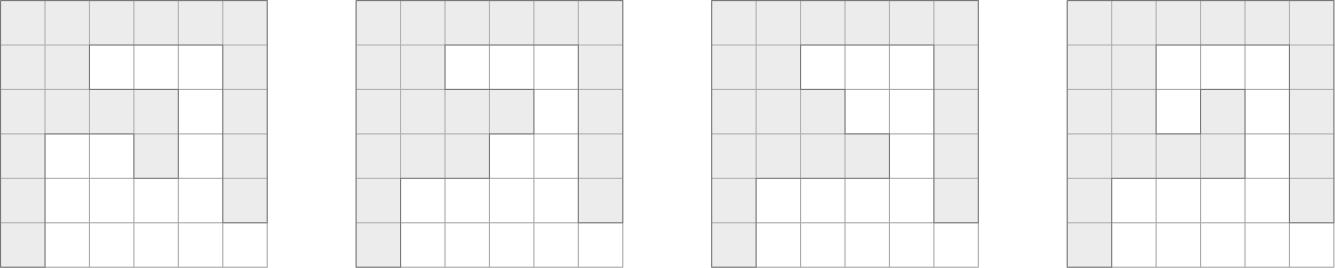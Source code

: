 <?xml version="1.0"?>
<!DOCTYPE ipe SYSTEM "ipe.dtd">
<ipe version="70206" creator="Ipe 7.2.7">
<info created="D:20191111120449" modified="D:20191111155625"/>
<ipestyle name="basic">
<symbol name="arrow/arc(spx)">
<path stroke="sym-stroke" fill="sym-stroke" pen="sym-pen">
0 0 m
-1 0.333 l
-1 -0.333 l
h
</path>
</symbol>
<symbol name="arrow/farc(spx)">
<path stroke="sym-stroke" fill="white" pen="sym-pen">
0 0 m
-1 0.333 l
-1 -0.333 l
h
</path>
</symbol>
<symbol name="arrow/ptarc(spx)">
<path stroke="sym-stroke" fill="sym-stroke" pen="sym-pen">
0 0 m
-1 0.333 l
-0.8 0 l
-1 -0.333 l
h
</path>
</symbol>
<symbol name="arrow/fptarc(spx)">
<path stroke="sym-stroke" fill="white" pen="sym-pen">
0 0 m
-1 0.333 l
-0.8 0 l
-1 -0.333 l
h
</path>
</symbol>
<symbol name="mark/circle(sx)" transformations="translations">
<path fill="sym-stroke">
0.6 0 0 0.6 0 0 e
0.4 0 0 0.4 0 0 e
</path>
</symbol>
<symbol name="mark/disk(sx)" transformations="translations">
<path fill="sym-stroke">
0.6 0 0 0.6 0 0 e
</path>
</symbol>
<symbol name="mark/fdisk(sfx)" transformations="translations">
<group>
<path fill="sym-fill">
0.5 0 0 0.5 0 0 e
</path>
<path fill="sym-stroke" fillrule="eofill">
0.6 0 0 0.6 0 0 e
0.4 0 0 0.4 0 0 e
</path>
</group>
</symbol>
<symbol name="mark/box(sx)" transformations="translations">
<path fill="sym-stroke" fillrule="eofill">
-0.6 -0.6 m
0.6 -0.6 l
0.6 0.6 l
-0.6 0.6 l
h
-0.4 -0.4 m
0.4 -0.4 l
0.4 0.4 l
-0.4 0.4 l
h
</path>
</symbol>
<symbol name="mark/square(sx)" transformations="translations">
<path fill="sym-stroke">
-0.6 -0.6 m
0.6 -0.6 l
0.6 0.6 l
-0.6 0.6 l
h
</path>
</symbol>
<symbol name="mark/fsquare(sfx)" transformations="translations">
<group>
<path fill="sym-fill">
-0.5 -0.5 m
0.5 -0.5 l
0.5 0.5 l
-0.5 0.5 l
h
</path>
<path fill="sym-stroke" fillrule="eofill">
-0.6 -0.6 m
0.6 -0.6 l
0.6 0.6 l
-0.6 0.6 l
h
-0.4 -0.4 m
0.4 -0.4 l
0.4 0.4 l
-0.4 0.4 l
h
</path>
</group>
</symbol>
<symbol name="mark/cross(sx)" transformations="translations">
<group>
<path fill="sym-stroke">
-0.43 -0.57 m
0.57 0.43 l
0.43 0.57 l
-0.57 -0.43 l
h
</path>
<path fill="sym-stroke">
-0.43 0.57 m
0.57 -0.43 l
0.43 -0.57 l
-0.57 0.43 l
h
</path>
</group>
</symbol>
<symbol name="arrow/fnormal(spx)">
<path stroke="sym-stroke" fill="white" pen="sym-pen">
0 0 m
-1 0.333 l
-1 -0.333 l
h
</path>
</symbol>
<symbol name="arrow/pointed(spx)">
<path stroke="sym-stroke" fill="sym-stroke" pen="sym-pen">
0 0 m
-1 0.333 l
-0.8 0 l
-1 -0.333 l
h
</path>
</symbol>
<symbol name="arrow/fpointed(spx)">
<path stroke="sym-stroke" fill="white" pen="sym-pen">
0 0 m
-1 0.333 l
-0.8 0 l
-1 -0.333 l
h
</path>
</symbol>
<symbol name="arrow/linear(spx)">
<path stroke="sym-stroke" pen="sym-pen">
-1 0.333 m
0 0 l
-1 -0.333 l
</path>
</symbol>
<symbol name="arrow/fdouble(spx)">
<path stroke="sym-stroke" fill="white" pen="sym-pen">
0 0 m
-1 0.333 l
-1 -0.333 l
h
-1 0 m
-2 0.333 l
-2 -0.333 l
h
</path>
</symbol>
<symbol name="arrow/double(spx)">
<path stroke="sym-stroke" fill="sym-stroke" pen="sym-pen">
0 0 m
-1 0.333 l
-1 -0.333 l
h
-1 0 m
-2 0.333 l
-2 -0.333 l
h
</path>
</symbol>
<pen name="heavier" value="0.8"/>
<pen name="fat" value="1.2"/>
<pen name="ultrafat" value="2"/>
<symbolsize name="large" value="5"/>
<symbolsize name="small" value="2"/>
<symbolsize name="tiny" value="1.1"/>
<arrowsize name="large" value="10"/>
<arrowsize name="small" value="5"/>
<arrowsize name="tiny" value="3"/>
<color name="red" value="1 0 0"/>
<color name="green" value="0 1 0"/>
<color name="blue" value="0 0 1"/>
<color name="yellow" value="1 1 0"/>
<color name="orange" value="1 0.647 0"/>
<color name="gold" value="1 0.843 0"/>
<color name="purple" value="0.627 0.125 0.941"/>
<color name="gray" value="0.745"/>
<color name="brown" value="0.647 0.165 0.165"/>
<color name="navy" value="0 0 0.502"/>
<color name="pink" value="1 0.753 0.796"/>
<color name="seagreen" value="0.18 0.545 0.341"/>
<color name="turquoise" value="0.251 0.878 0.816"/>
<color name="violet" value="0.933 0.51 0.933"/>
<color name="darkblue" value="0 0 0.545"/>
<color name="darkcyan" value="0 0.545 0.545"/>
<color name="darkgray" value="0.663"/>
<color name="darkgreen" value="0 0.392 0"/>
<color name="darkmagenta" value="0.545 0 0.545"/>
<color name="darkorange" value="1 0.549 0"/>
<color name="darkred" value="0.545 0 0"/>
<color name="lightblue" value="0.678 0.847 0.902"/>
<color name="lightcyan" value="0.878 1 1"/>
<color name="lightgray" value="0.827"/>
<color name="lightgreen" value="0.565 0.933 0.565"/>
<color name="lightyellow" value="1 1 0.878"/>
<dashstyle name="dashed" value="[4] 0"/>
<dashstyle name="dotted" value="[1 3] 0"/>
<dashstyle name="dash dotted" value="[4 2 1 2] 0"/>
<dashstyle name="dash dot dotted" value="[4 2 1 2 1 2] 0"/>
<textsize name="large" value="\large"/>
<textsize name="Large" value="\Large"/>
<textsize name="LARGE" value="\LARGE"/>
<textsize name="huge" value="\huge"/>
<textsize name="Huge" value="\Huge"/>
<textsize name="small" value="\small"/>
<textsize name="footnote" value="\footnotesize"/>
<textsize name="tiny" value="\tiny"/>
<textstyle name="center" begin="\begin{center}" end="\end{center}"/>
<textstyle name="itemize" begin="\begin{itemize}" end="\end{itemize}"/>
<textstyle name="item" begin="\begin{itemize}\item{}" end="\end{itemize}"/>
<gridsize name="4 pts" value="4"/>
<gridsize name="8 pts (~3 mm)" value="8"/>
<gridsize name="16 pts (~6 mm)" value="16"/>
<gridsize name="32 pts (~12 mm)" value="32"/>
<gridsize name="10 pts (~3.5 mm)" value="10"/>
<gridsize name="20 pts (~7 mm)" value="20"/>
<gridsize name="14 pts (~5 mm)" value="14"/>
<gridsize name="28 pts (~10 mm)" value="28"/>
<gridsize name="56 pts (~20 mm)" value="56"/>
<anglesize name="90 deg" value="90"/>
<anglesize name="60 deg" value="60"/>
<anglesize name="45 deg" value="45"/>
<anglesize name="30 deg" value="30"/>
<anglesize name="22.5 deg" value="22.5"/>
<opacity name="10%" value="0.1"/>
<opacity name="30%" value="0.3"/>
<opacity name="50%" value="0.5"/>
<opacity name="75%" value="0.75"/>
<tiling name="falling" angle="-60" step="4" width="1"/>
<tiling name="rising" angle="30" step="4" width="1"/>
</ipestyle>
<page>
<layer name="alpha"/>
<layer name="beta"/>
<view layers="alpha beta" active="beta"/>
<path layer="alpha" stroke="darkgray">
64 800 m
160 800 l
160 704 l
64 704 l
64 800 l
</path>
<path stroke="darkgray">
64 784 m
160 784 l
160 784 l
</path>
<path stroke="darkgray">
64 768 m
160 768 l
</path>
<path stroke="darkgray">
64 752 m
160 752 l
</path>
<path stroke="darkgray">
64 736 m
160 736 l
</path>
<path stroke="darkgray">
64 720 m
160 720 l
</path>
<path stroke="darkgray">
80 800 m
80 704 l
</path>
<path stroke="darkgray">
96 800 m
96 704 l
</path>
<path stroke="darkgray">
112 800 m
112 704 l
</path>
<path stroke="darkgray">
128 800 m
128 704 l
</path>
<path stroke="darkgray">
144 800 m
144 704 l
</path>
<path matrix="1 0 0 1 128 0" stroke="darkgray">
64 800 m
160 800 l
160 704 l
64 704 l
64 800 l
</path>
<path matrix="1 0 0 1 128 0" stroke="darkgray">
64 784 m
160 784 l
160 784 l
</path>
<path matrix="1 0 0 1 128 0" stroke="darkgray">
64 768 m
160 768 l
</path>
<path matrix="1 0 0 1 128 0" stroke="darkgray">
64 752 m
160 752 l
</path>
<path matrix="1 0 0 1 128 0" stroke="darkgray">
64 736 m
160 736 l
</path>
<path matrix="1 0 0 1 128 0" stroke="darkgray">
64 720 m
160 720 l
</path>
<path matrix="1 0 0 1 128 0" stroke="darkgray">
80 800 m
80 704 l
</path>
<path matrix="1 0 0 1 128 0" stroke="darkgray">
96 800 m
96 704 l
</path>
<path matrix="1 0 0 1 128 0" stroke="darkgray">
112 800 m
112 704 l
</path>
<path matrix="1 0 0 1 128 0" stroke="darkgray">
128 800 m
128 704 l
</path>
<path matrix="1 0 0 1 128 0" stroke="darkgray">
144 800 m
144 704 l
</path>
<path matrix="1 0 0 1 256 0" stroke="darkgray">
64 800 m
160 800 l
160 704 l
64 704 l
64 800 l
</path>
<path matrix="1 0 0 1 256 0" stroke="darkgray">
64 784 m
160 784 l
160 784 l
</path>
<path matrix="1 0 0 1 256 0" stroke="darkgray">
64 768 m
160 768 l
</path>
<path matrix="1 0 0 1 256 0" stroke="darkgray">
64 752 m
160 752 l
</path>
<path matrix="1 0 0 1 256 0" stroke="darkgray">
64 736 m
160 736 l
</path>
<path matrix="1 0 0 1 256 0" stroke="darkgray">
64 720 m
160 720 l
</path>
<path matrix="1 0 0 1 256 0" stroke="darkgray">
80 800 m
80 704 l
</path>
<path matrix="1 0 0 1 256 0" stroke="darkgray">
96 800 m
96 704 l
</path>
<path matrix="1 0 0 1 256 0" stroke="darkgray">
112 800 m
112 704 l
</path>
<path matrix="1 0 0 1 256 0" stroke="darkgray">
128 800 m
128 704 l
</path>
<path matrix="1 0 0 1 256 0" stroke="darkgray">
144 800 m
144 704 l
</path>
<path matrix="1 0 0 1 384 0" stroke="darkgray">
64 800 m
160 800 l
160 704 l
64 704 l
64 800 l
</path>
<path matrix="1 0 0 1 384 0" stroke="darkgray">
64 784 m
160 784 l
160 784 l
</path>
<path matrix="1 0 0 1 384 0" stroke="darkgray">
64 768 m
160 768 l
</path>
<path matrix="1 0 0 1 384 0" stroke="darkgray">
64 752 m
160 752 l
</path>
<path matrix="1 0 0 1 384 0" stroke="darkgray">
64 736 m
160 736 l
</path>
<path matrix="1 0 0 1 384 0" stroke="darkgray">
64 720 m
160 720 l
</path>
<path matrix="1 0 0 1 384 0" stroke="darkgray">
80 800 m
80 704 l
</path>
<path matrix="1 0 0 1 384 0" stroke="darkgray">
96 800 m
96 704 l
</path>
<path matrix="1 0 0 1 384 0" stroke="darkgray">
112 800 m
112 704 l
</path>
<path matrix="1 0 0 1 384 0" stroke="darkgray">
128 800 m
128 704 l
</path>
<path matrix="1 0 0 1 384 0" stroke="darkgray">
144 800 m
144 704 l
</path>
<path layer="beta" stroke="black" fill="gray" opacity="30%">
64 800 m
160 800 l
160 720 l
144 720 l
144 784 l
96 784 l
96 768 l
128 768 l
128 736 l
112 736 l
112 752 l
80 752 l
80 704 l
64 704 l
h
</path>
<path stroke="black" fill="gray" opacity="30%">
192 800 m
288 800 l
288 720 l
272 720 l
272 784 l
224 784 l
224 768 l
256 768 l
256 752 l
240 752 l
240 736 l
208 736 l
208 704 l
192 704 l
h
</path>
<path stroke="black" fill="gray" opacity="30%">
320 800 m
416 800 l
416 720 l
400 720 l
400 784 l
352 784 l
352 768 l
368 768 l
368 752 l
384 752 l
384 736 l
336 736 l
336 704 l
320 704 l
320 704 l
h
</path>
<path stroke="black" fill="gray" opacity="30%">
448 800 m
544 800 l
544 720 l
528 720 l
528 784 l
480 784 l
480 752 l
496 752 l
496 768 l
512 768 l
512 736 l
464 736 l
464 704 l
448 704 l
h
</path>
</page>
</ipe>
